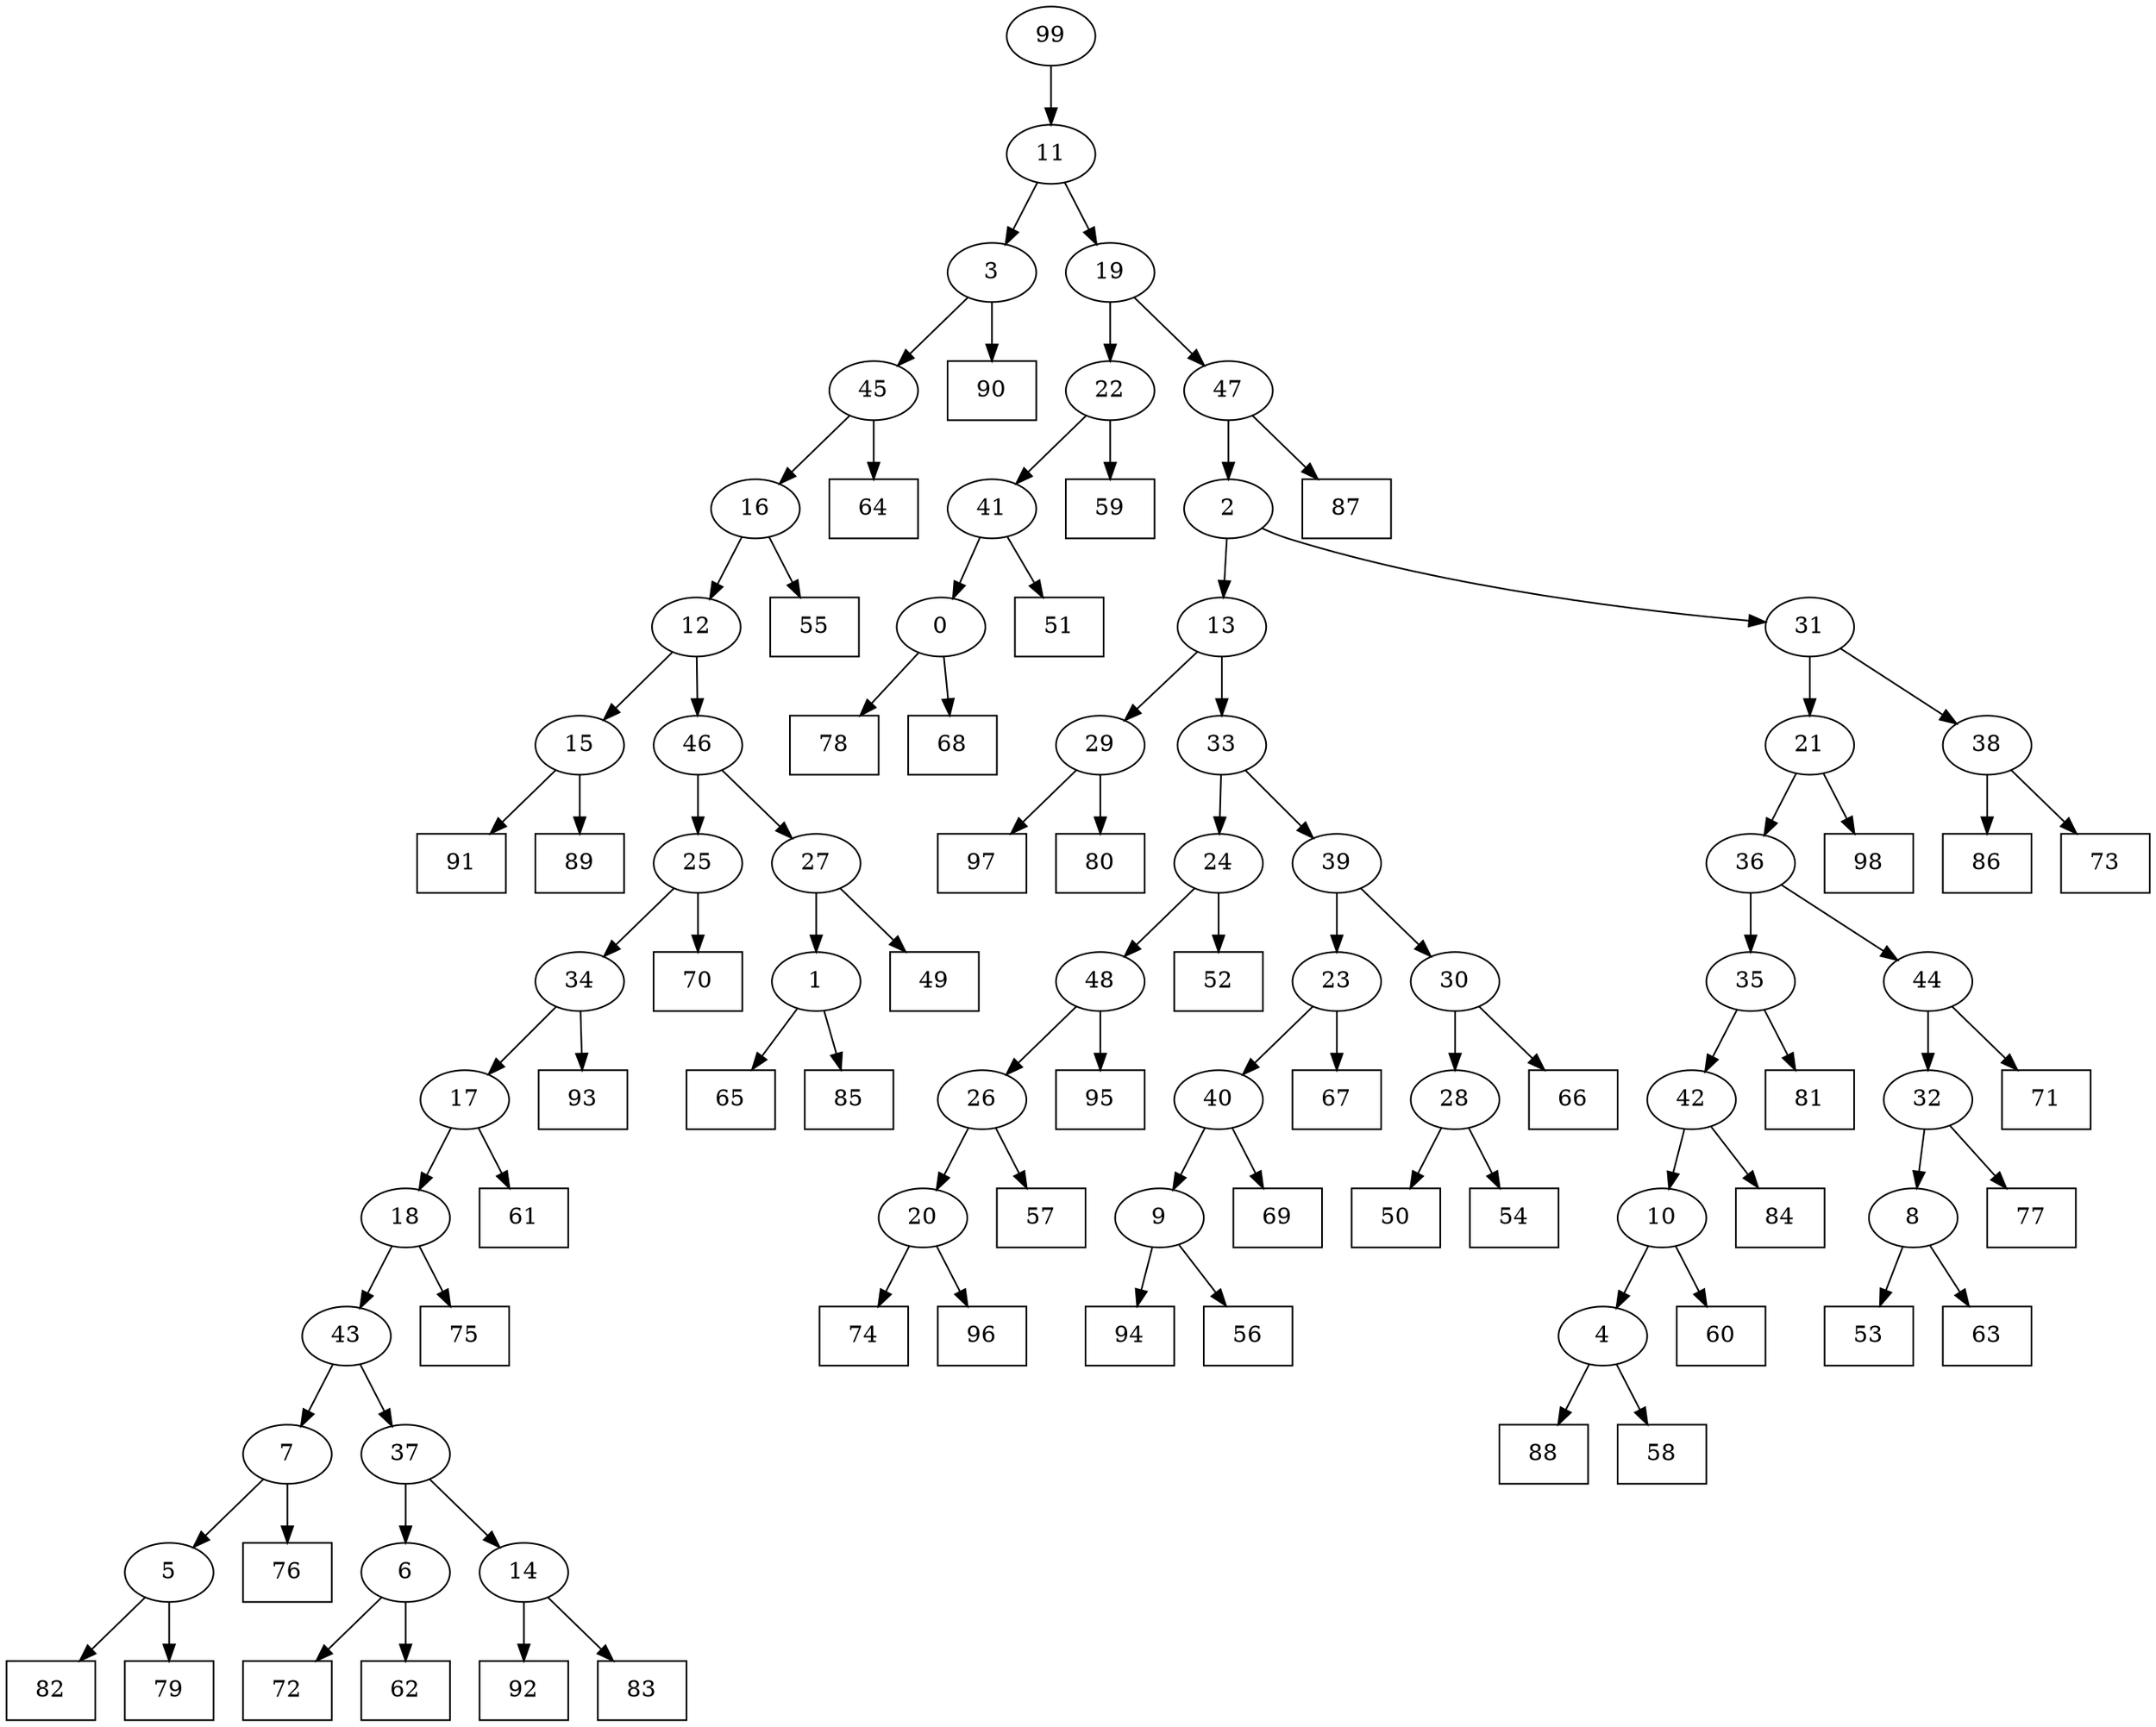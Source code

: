 digraph G {
0[label="0"];
1[label="1"];
2[label="2"];
3[label="3"];
4[label="4"];
5[label="5"];
6[label="6"];
7[label="7"];
8[label="8"];
9[label="9"];
10[label="10"];
11[label="11"];
12[label="12"];
13[label="13"];
14[label="14"];
15[label="15"];
16[label="16"];
17[label="17"];
18[label="18"];
19[label="19"];
20[label="20"];
21[label="21"];
22[label="22"];
23[label="23"];
24[label="24"];
25[label="25"];
26[label="26"];
27[label="27"];
28[label="28"];
29[label="29"];
30[label="30"];
31[label="31"];
32[label="32"];
33[label="33"];
34[label="34"];
35[label="35"];
36[label="36"];
37[label="37"];
38[label="38"];
39[label="39"];
40[label="40"];
41[label="41"];
42[label="42"];
43[label="43"];
44[label="44"];
45[label="45"];
46[label="46"];
47[label="47"];
48[label="48"];
49[shape=box,label="84"];
50[shape=box,label="66"];
51[shape=box,label="64"];
52[shape=box,label="82"];
53[shape=box,label="98"];
54[shape=box,label="65"];
55[shape=box,label="78"];
56[shape=box,label="55"];
57[shape=box,label="49"];
58[shape=box,label="79"];
59[shape=box,label="72"];
60[shape=box,label="86"];
61[shape=box,label="74"];
62[shape=box,label="60"];
63[shape=box,label="59"];
64[shape=box,label="92"];
65[shape=box,label="67"];
66[shape=box,label="50"];
67[shape=box,label="88"];
68[shape=box,label="57"];
69[shape=box,label="96"];
70[shape=box,label="81"];
71[shape=box,label="75"];
72[shape=box,label="77"];
73[shape=box,label="71"];
74[shape=box,label="53"];
75[shape=box,label="76"];
76[shape=box,label="97"];
77[shape=box,label="87"];
78[shape=box,label="69"];
79[shape=box,label="51"];
80[shape=box,label="90"];
81[shape=box,label="62"];
82[shape=box,label="63"];
83[shape=box,label="91"];
84[shape=box,label="58"];
85[shape=box,label="70"];
86[shape=box,label="93"];
87[shape=box,label="54"];
88[shape=box,label="89"];
89[shape=box,label="85"];
90[shape=box,label="68"];
91[shape=box,label="94"];
92[shape=box,label="61"];
93[shape=box,label="73"];
94[shape=box,label="56"];
95[shape=box,label="52"];
96[shape=box,label="80"];
97[shape=box,label="83"];
98[shape=box,label="95"];
99[label="99"];
6->81 ;
32->72 ;
44->73 ;
45->51 ;
5->58 ;
11->19 ;
10->62 ;
99->11 ;
25->85 ;
16->56 ;
10->4 ;
4->84 ;
36->44 ;
28->87 ;
26->20 ;
30->50 ;
32->8 ;
8->74 ;
31->38 ;
1->89 ;
20->61 ;
48->26 ;
9->91 ;
24->95 ;
40->78 ;
15->83 ;
34->86 ;
38->60 ;
48->98 ;
22->63 ;
17->18 ;
21->53 ;
45->16 ;
26->68 ;
42->49 ;
0->90 ;
7->75 ;
12->46 ;
11->3 ;
39->30 ;
33->24 ;
24->48 ;
37->6 ;
20->69 ;
21->36 ;
23->65 ;
6->59 ;
34->17 ;
17->92 ;
16->12 ;
43->37 ;
4->67 ;
0->55 ;
40->9 ;
36->35 ;
35->70 ;
38->93 ;
18->43 ;
3->80 ;
27->57 ;
9->94 ;
43->7 ;
7->5 ;
41->0 ;
2->31 ;
31->21 ;
14->64 ;
18->71 ;
13->33 ;
41->79 ;
1->54 ;
44->32 ;
19->22 ;
22->41 ;
29->96 ;
33->39 ;
37->14 ;
14->97 ;
42->10 ;
30->28 ;
28->66 ;
8->82 ;
19->47 ;
47->77 ;
5->52 ;
39->23 ;
23->40 ;
35->42 ;
12->15 ;
15->88 ;
29->76 ;
46->27 ;
27->1 ;
13->29 ;
46->25 ;
25->34 ;
3->45 ;
47->2 ;
2->13 ;
}
